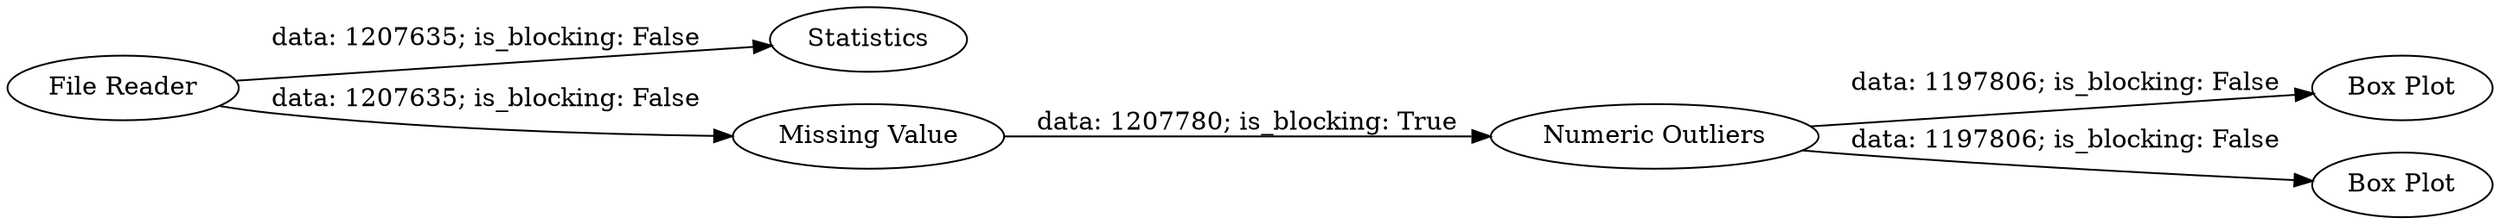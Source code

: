 digraph {
	"-7893759774145012796_1" [label="File Reader"]
	"-7893759774145012796_4" [label="Box Plot"]
	"-7893759774145012796_5" [label="Numeric Outliers"]
	"-7893759774145012796_2" [label=Statistics]
	"-7893759774145012796_6" [label="Box Plot"]
	"-7893759774145012796_3" [label="Missing Value"]
	"-7893759774145012796_3" -> "-7893759774145012796_5" [label="data: 1207780; is_blocking: True"]
	"-7893759774145012796_1" -> "-7893759774145012796_2" [label="data: 1207635; is_blocking: False"]
	"-7893759774145012796_5" -> "-7893759774145012796_6" [label="data: 1197806; is_blocking: False"]
	"-7893759774145012796_5" -> "-7893759774145012796_4" [label="data: 1197806; is_blocking: False"]
	"-7893759774145012796_1" -> "-7893759774145012796_3" [label="data: 1207635; is_blocking: False"]
	rankdir=LR
}
